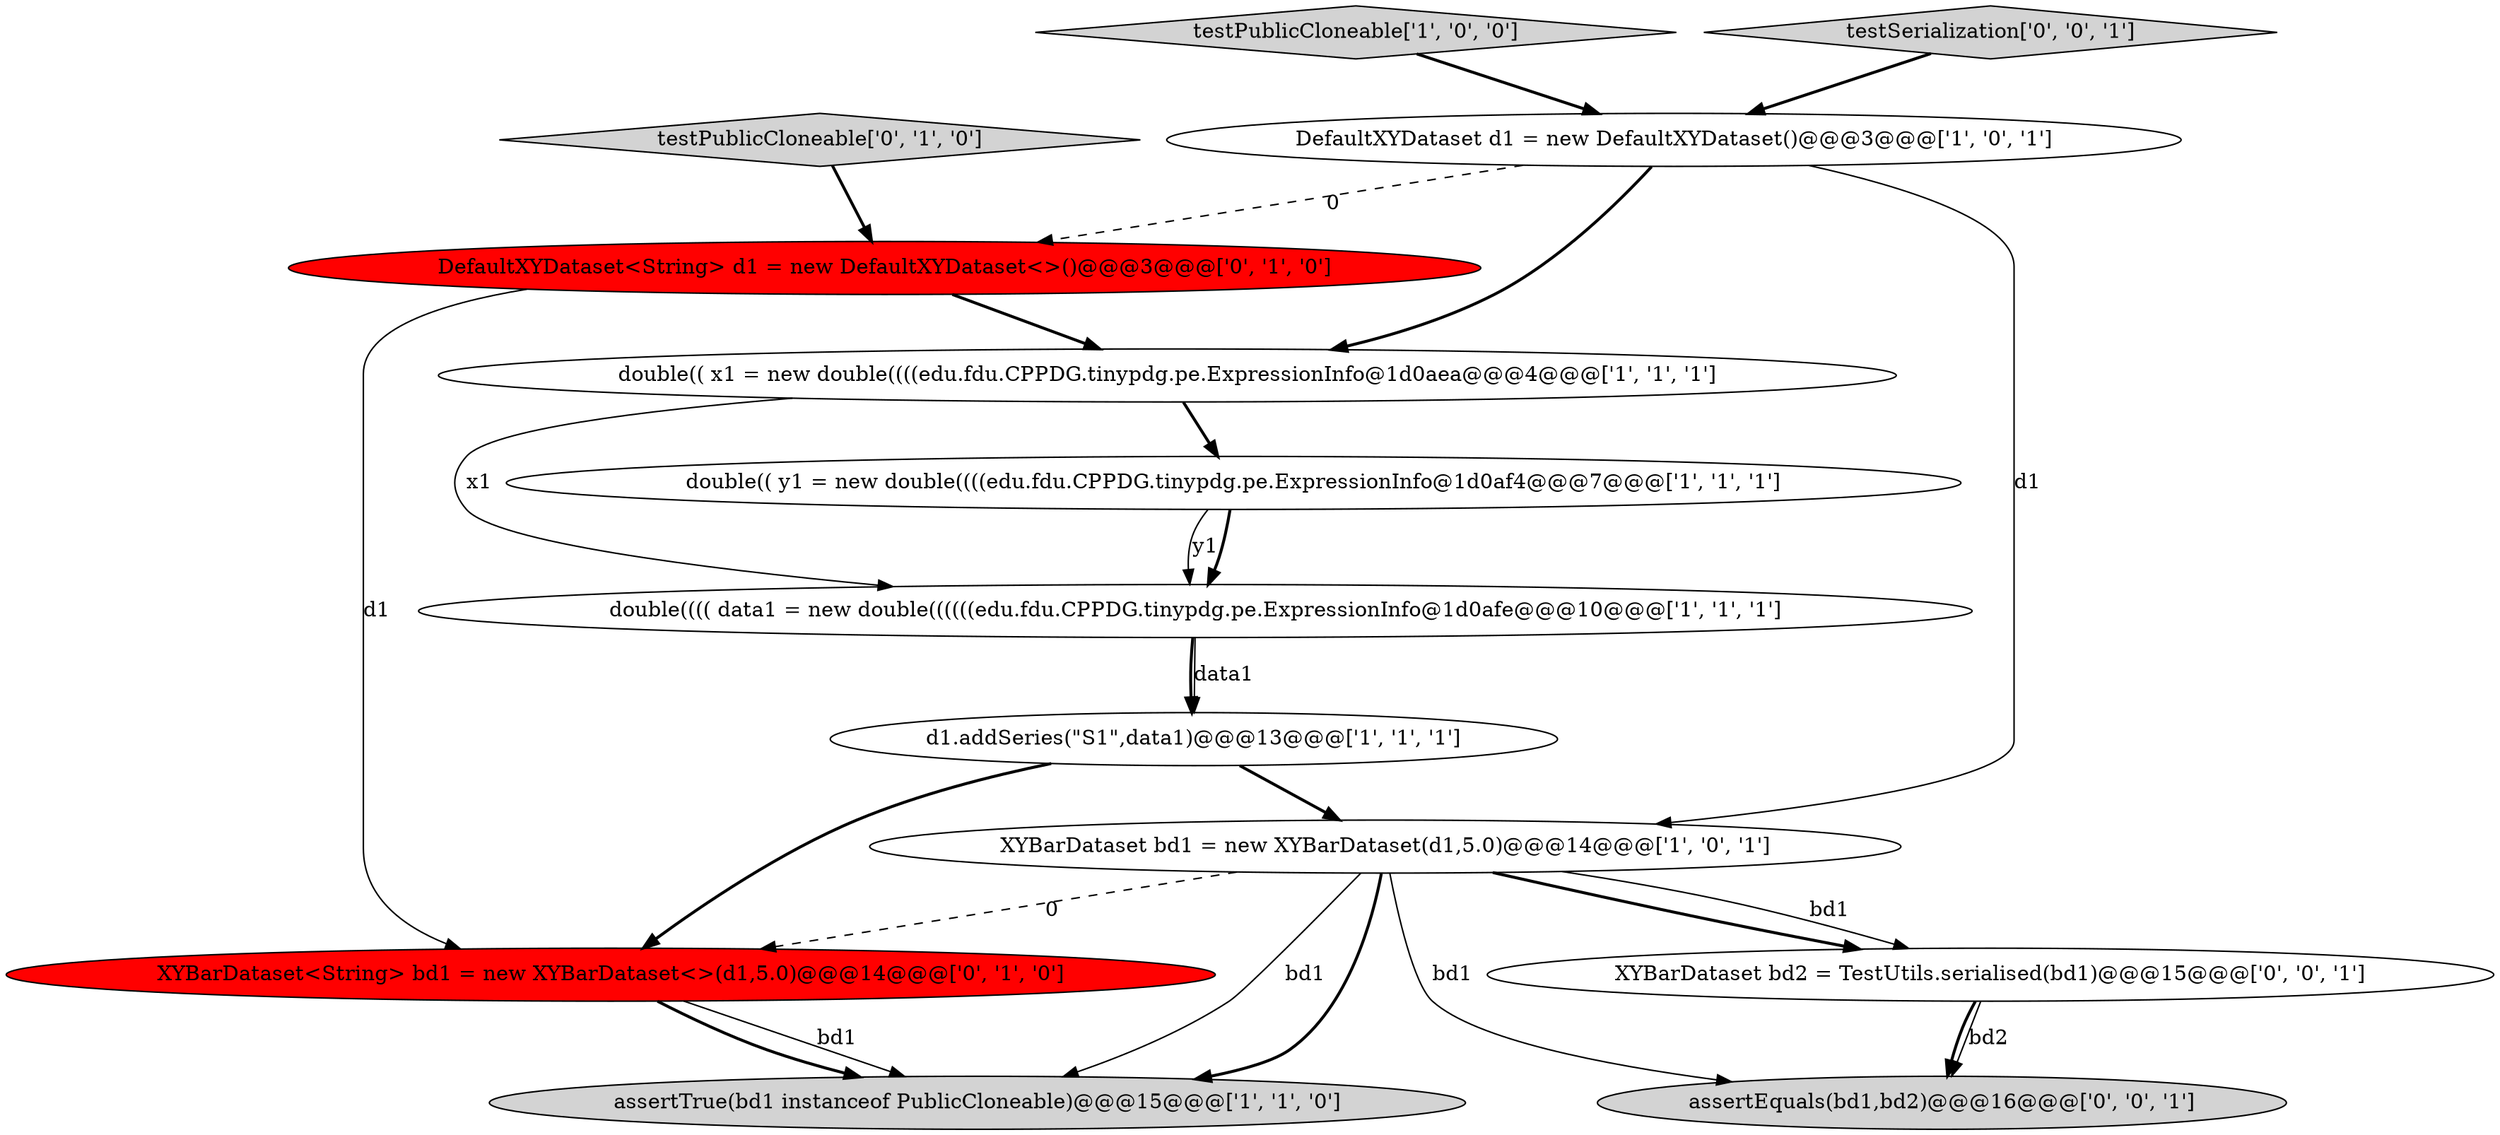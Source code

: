 digraph {
5 [style = filled, label = "double(((( data1 = new double((((((edu.fdu.CPPDG.tinypdg.pe.ExpressionInfo@1d0afe@@@10@@@['1', '1', '1']", fillcolor = white, shape = ellipse image = "AAA0AAABBB1BBB"];
12 [style = filled, label = "XYBarDataset bd2 = TestUtils.serialised(bd1)@@@15@@@['0', '0', '1']", fillcolor = white, shape = ellipse image = "AAA0AAABBB3BBB"];
7 [style = filled, label = "testPublicCloneable['1', '0', '0']", fillcolor = lightgray, shape = diamond image = "AAA0AAABBB1BBB"];
0 [style = filled, label = "double(( x1 = new double((((edu.fdu.CPPDG.tinypdg.pe.ExpressionInfo@1d0aea@@@4@@@['1', '1', '1']", fillcolor = white, shape = ellipse image = "AAA0AAABBB1BBB"];
9 [style = filled, label = "XYBarDataset<String> bd1 = new XYBarDataset<>(d1,5.0)@@@14@@@['0', '1', '0']", fillcolor = red, shape = ellipse image = "AAA1AAABBB2BBB"];
11 [style = filled, label = "testSerialization['0', '0', '1']", fillcolor = lightgray, shape = diamond image = "AAA0AAABBB3BBB"];
1 [style = filled, label = "assertTrue(bd1 instanceof PublicCloneable)@@@15@@@['1', '1', '0']", fillcolor = lightgray, shape = ellipse image = "AAA0AAABBB1BBB"];
4 [style = filled, label = "DefaultXYDataset d1 = new DefaultXYDataset()@@@3@@@['1', '0', '1']", fillcolor = white, shape = ellipse image = "AAA0AAABBB1BBB"];
2 [style = filled, label = "double(( y1 = new double((((edu.fdu.CPPDG.tinypdg.pe.ExpressionInfo@1d0af4@@@7@@@['1', '1', '1']", fillcolor = white, shape = ellipse image = "AAA0AAABBB1BBB"];
8 [style = filled, label = "testPublicCloneable['0', '1', '0']", fillcolor = lightgray, shape = diamond image = "AAA0AAABBB2BBB"];
10 [style = filled, label = "DefaultXYDataset<String> d1 = new DefaultXYDataset<>()@@@3@@@['0', '1', '0']", fillcolor = red, shape = ellipse image = "AAA1AAABBB2BBB"];
3 [style = filled, label = "d1.addSeries(\"S1\",data1)@@@13@@@['1', '1', '1']", fillcolor = white, shape = ellipse image = "AAA0AAABBB1BBB"];
13 [style = filled, label = "assertEquals(bd1,bd2)@@@16@@@['0', '0', '1']", fillcolor = lightgray, shape = ellipse image = "AAA0AAABBB3BBB"];
6 [style = filled, label = "XYBarDataset bd1 = new XYBarDataset(d1,5.0)@@@14@@@['1', '0', '1']", fillcolor = white, shape = ellipse image = "AAA0AAABBB1BBB"];
5->3 [style = bold, label=""];
5->3 [style = solid, label="data1"];
8->10 [style = bold, label=""];
9->1 [style = solid, label="bd1"];
6->13 [style = solid, label="bd1"];
11->4 [style = bold, label=""];
0->2 [style = bold, label=""];
6->9 [style = dashed, label="0"];
3->6 [style = bold, label=""];
10->9 [style = solid, label="d1"];
4->6 [style = solid, label="d1"];
7->4 [style = bold, label=""];
2->5 [style = solid, label="y1"];
4->0 [style = bold, label=""];
3->9 [style = bold, label=""];
6->1 [style = bold, label=""];
12->13 [style = bold, label=""];
6->12 [style = solid, label="bd1"];
10->0 [style = bold, label=""];
6->1 [style = solid, label="bd1"];
0->5 [style = solid, label="x1"];
12->13 [style = solid, label="bd2"];
9->1 [style = bold, label=""];
4->10 [style = dashed, label="0"];
2->5 [style = bold, label=""];
6->12 [style = bold, label=""];
}

